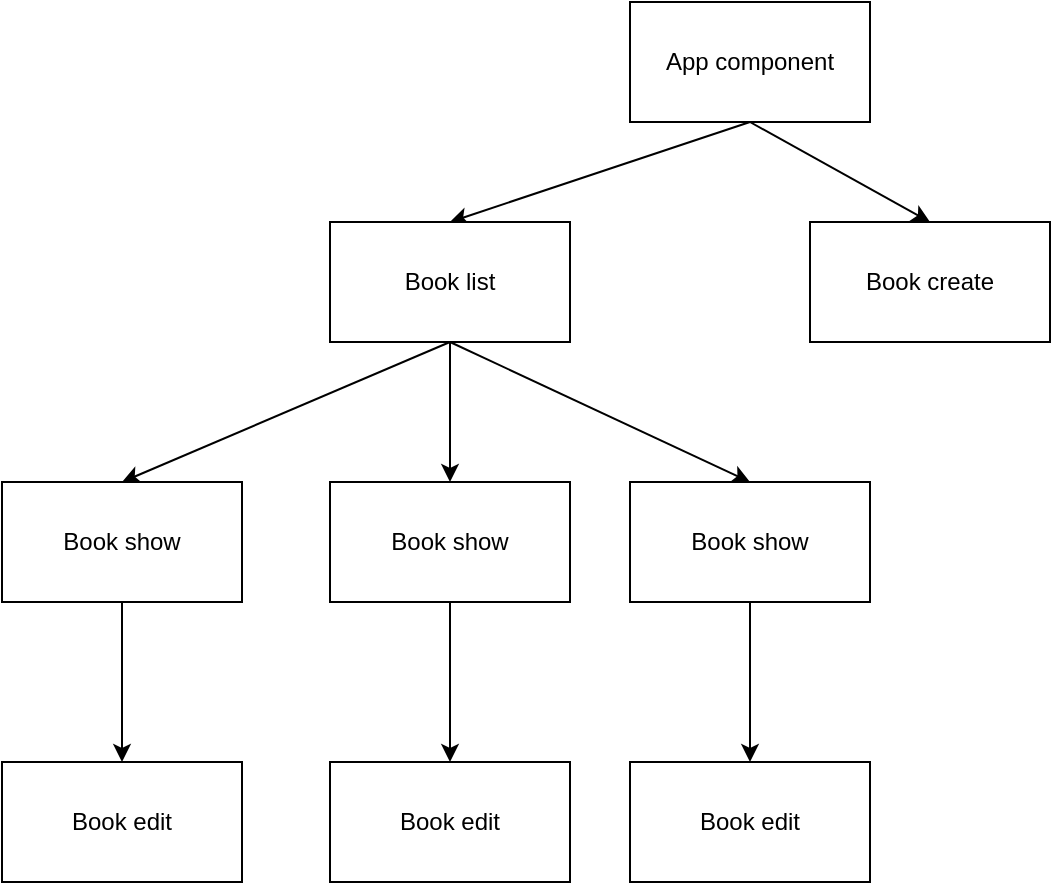 <mxfile>
    <diagram id="AIIzR9BJO0I5ZIoZQAhG" name="Page-1">
        <mxGraphModel dx="1042" dy="591" grid="1" gridSize="10" guides="1" tooltips="1" connect="1" arrows="1" fold="1" page="1" pageScale="1" pageWidth="827" pageHeight="1169" math="0" shadow="0">
            <root>
                <mxCell id="0"/>
                <mxCell id="1" parent="0"/>
                <mxCell id="10" style="edgeStyle=none;html=1;exitX=0.5;exitY=1;exitDx=0;exitDy=0;entryX=0.5;entryY=0;entryDx=0;entryDy=0;" edge="1" parent="1" source="7" target="8">
                    <mxGeometry relative="1" as="geometry"/>
                </mxCell>
                <mxCell id="18" style="edgeStyle=none;html=1;exitX=0.5;exitY=1;exitDx=0;exitDy=0;entryX=0.5;entryY=0;entryDx=0;entryDy=0;" edge="1" parent="1" source="7" target="9">
                    <mxGeometry relative="1" as="geometry"/>
                </mxCell>
                <mxCell id="7" value="App component" style="rounded=0;whiteSpace=wrap;html=1;" vertex="1" parent="1">
                    <mxGeometry x="384" y="60" width="120" height="60" as="geometry"/>
                </mxCell>
                <mxCell id="15" style="edgeStyle=none;html=1;exitX=0.5;exitY=1;exitDx=0;exitDy=0;" edge="1" parent="1" source="8" target="14">
                    <mxGeometry relative="1" as="geometry"/>
                </mxCell>
                <mxCell id="25" style="edgeStyle=none;html=1;exitX=0.5;exitY=1;exitDx=0;exitDy=0;entryX=0.5;entryY=0;entryDx=0;entryDy=0;" edge="1" parent="1" source="8" target="20">
                    <mxGeometry relative="1" as="geometry"/>
                </mxCell>
                <mxCell id="26" style="edgeStyle=none;html=1;exitX=0.5;exitY=1;exitDx=0;exitDy=0;entryX=0.5;entryY=0;entryDx=0;entryDy=0;" edge="1" parent="1" source="8" target="23">
                    <mxGeometry relative="1" as="geometry"/>
                </mxCell>
                <mxCell id="8" value="Book list" style="rounded=0;whiteSpace=wrap;html=1;" vertex="1" parent="1">
                    <mxGeometry x="234" y="170" width="120" height="60" as="geometry"/>
                </mxCell>
                <mxCell id="9" value="Book create" style="rounded=0;whiteSpace=wrap;html=1;" vertex="1" parent="1">
                    <mxGeometry x="474" y="170" width="120" height="60" as="geometry"/>
                </mxCell>
                <mxCell id="17" value="" style="edgeStyle=none;html=1;" edge="1" parent="1" source="14" target="16">
                    <mxGeometry relative="1" as="geometry"/>
                </mxCell>
                <mxCell id="14" value="Book show" style="rounded=0;whiteSpace=wrap;html=1;" vertex="1" parent="1">
                    <mxGeometry x="234" y="300" width="120" height="60" as="geometry"/>
                </mxCell>
                <mxCell id="16" value="Book edit" style="whiteSpace=wrap;html=1;rounded=0;" vertex="1" parent="1">
                    <mxGeometry x="234" y="440" width="120" height="60" as="geometry"/>
                </mxCell>
                <mxCell id="19" value="" style="edgeStyle=none;html=1;" edge="1" parent="1" source="20" target="21">
                    <mxGeometry relative="1" as="geometry"/>
                </mxCell>
                <mxCell id="20" value="Book show" style="rounded=0;whiteSpace=wrap;html=1;" vertex="1" parent="1">
                    <mxGeometry x="70" y="300" width="120" height="60" as="geometry"/>
                </mxCell>
                <mxCell id="21" value="Book edit" style="whiteSpace=wrap;html=1;rounded=0;" vertex="1" parent="1">
                    <mxGeometry x="70" y="440" width="120" height="60" as="geometry"/>
                </mxCell>
                <mxCell id="22" value="" style="edgeStyle=none;html=1;" edge="1" source="23" target="24" parent="1">
                    <mxGeometry relative="1" as="geometry"/>
                </mxCell>
                <mxCell id="23" value="Book show" style="rounded=0;whiteSpace=wrap;html=1;" vertex="1" parent="1">
                    <mxGeometry x="384" y="300" width="120" height="60" as="geometry"/>
                </mxCell>
                <mxCell id="24" value="Book edit" style="whiteSpace=wrap;html=1;rounded=0;" vertex="1" parent="1">
                    <mxGeometry x="384" y="440" width="120" height="60" as="geometry"/>
                </mxCell>
            </root>
        </mxGraphModel>
    </diagram>
</mxfile>